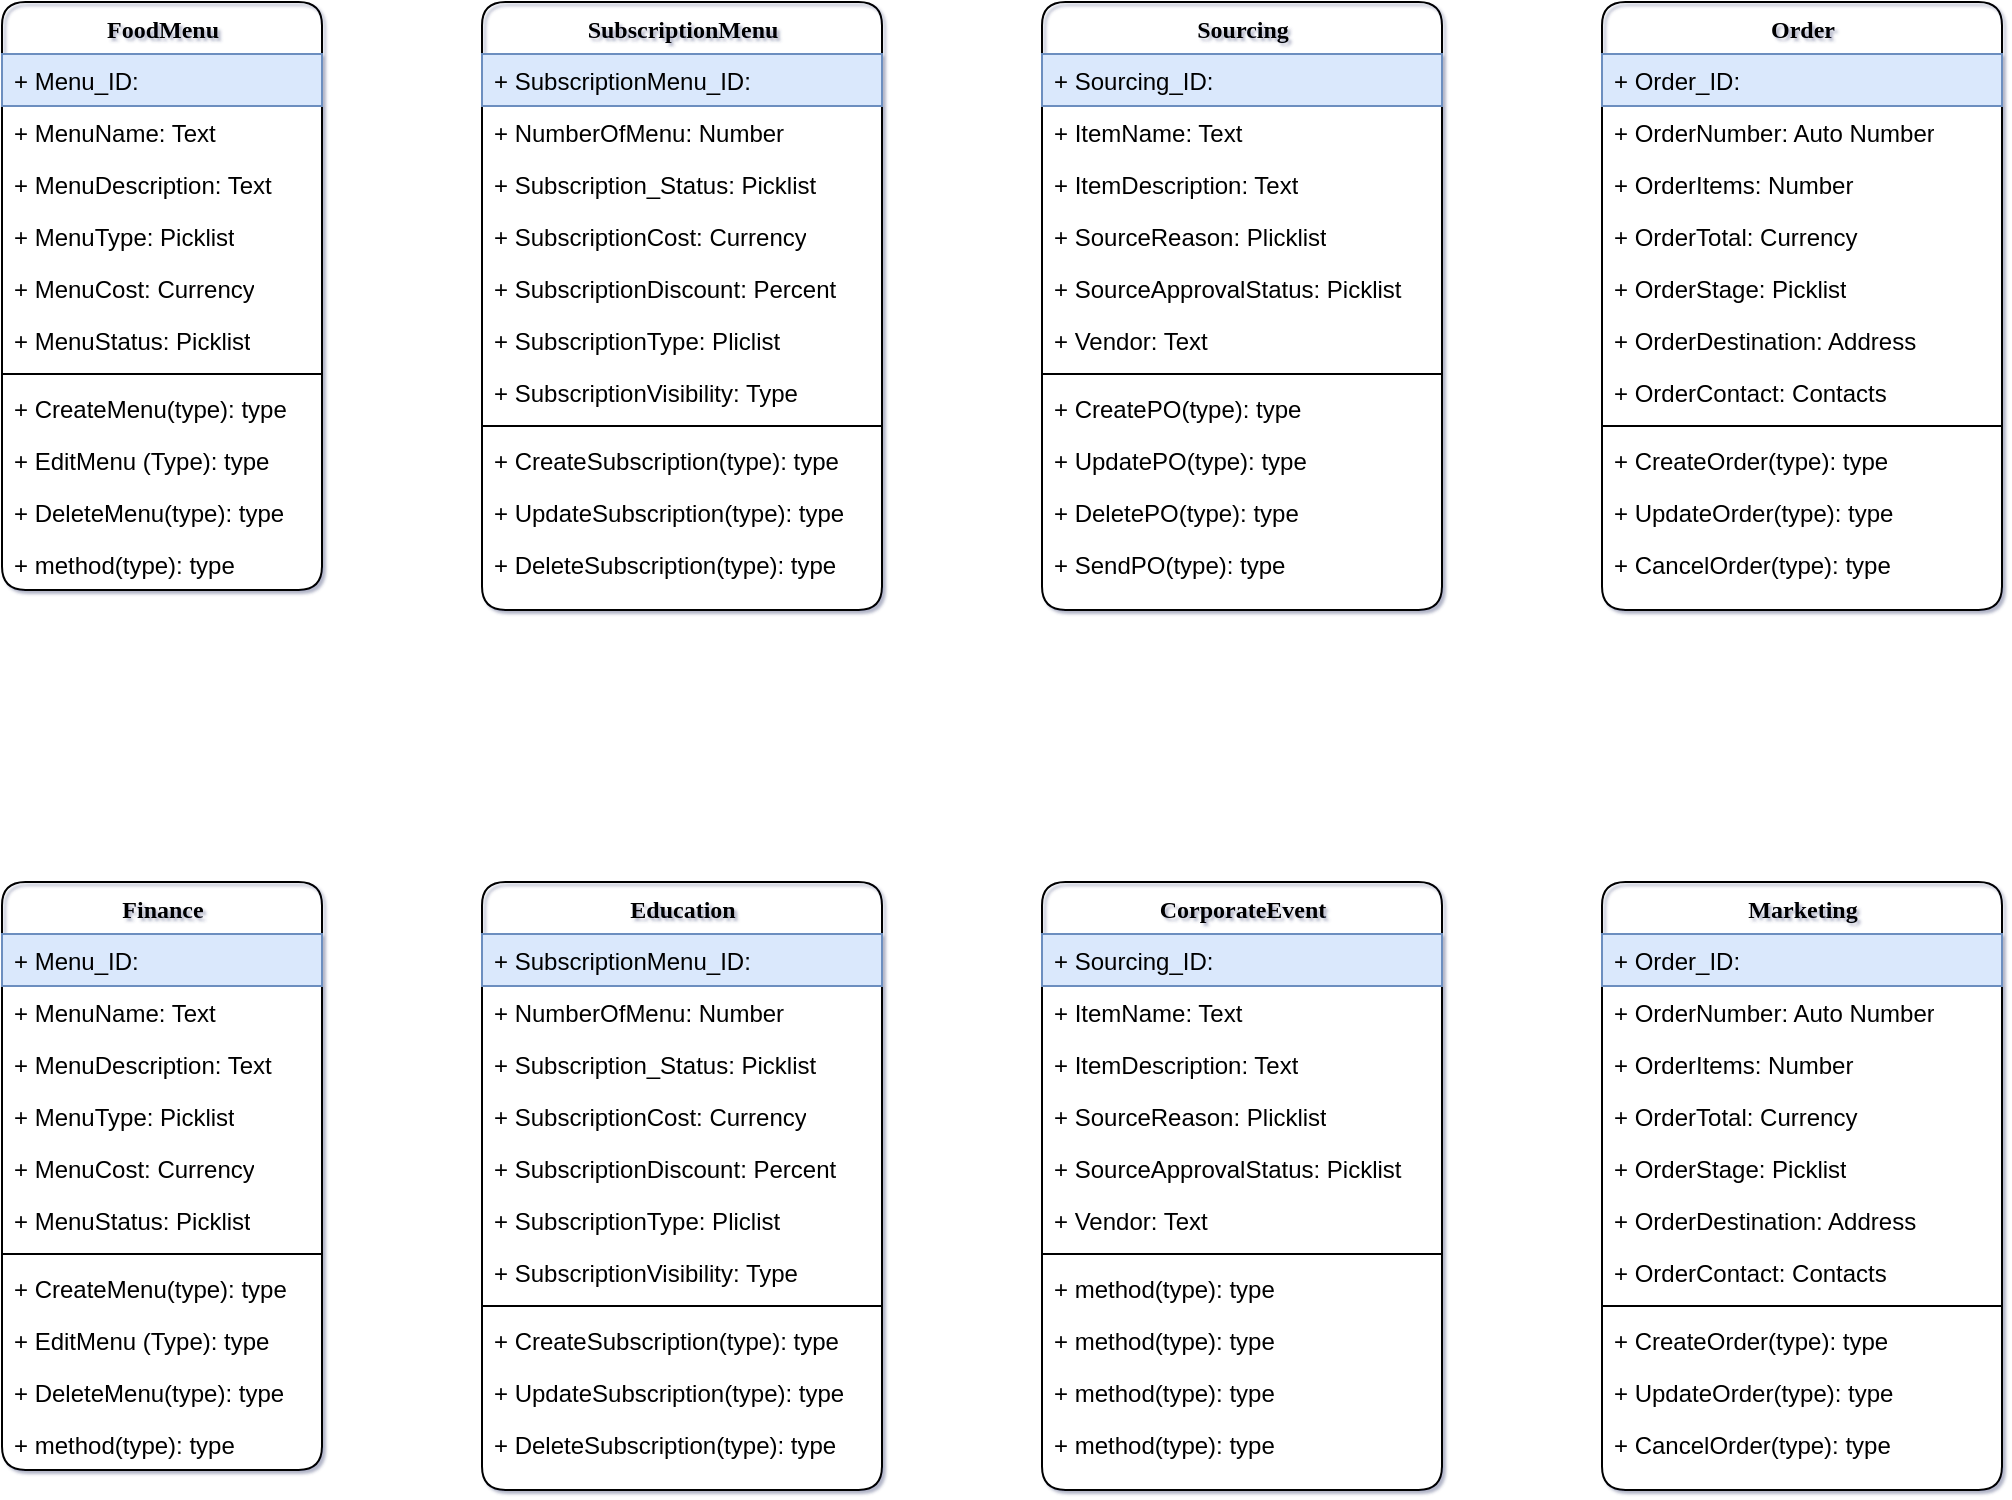 <mxfile version="20.3.0" type="device"><diagram name="Page-1" id="9f46799a-70d6-7492-0946-bef42562c5a5"><mxGraphModel dx="1280" dy="979" grid="1" gridSize="10" guides="1" tooltips="1" connect="1" arrows="1" fold="1" page="1" pageScale="1" pageWidth="1100" pageHeight="850" background="none" math="0" shadow="1"><root><mxCell id="0"/><mxCell id="1" parent="0"/><mxCell id="78961159f06e98e8-17" value="FoodMenu" style="swimlane;html=1;fontStyle=1;align=center;verticalAlign=top;childLayout=stackLayout;horizontal=1;startSize=26;horizontalStack=0;resizeParent=1;resizeLast=0;collapsible=1;marginBottom=0;swimlaneFillColor=#ffffff;rounded=1;shadow=0;comic=0;labelBackgroundColor=none;strokeWidth=1;fillColor=none;fontFamily=Verdana;fontSize=12" parent="1" vertex="1"><mxGeometry x="40" y="40" width="160" height="294" as="geometry"/></mxCell><mxCell id="78961159f06e98e8-21" value="+ Menu_ID:" style="text;html=1;strokeColor=#6c8ebf;fillColor=#dae8fc;align=left;verticalAlign=top;spacingLeft=4;spacingRight=4;whiteSpace=wrap;overflow=hidden;rotatable=0;points=[[0,0.5],[1,0.5]];portConstraint=eastwest;" parent="78961159f06e98e8-17" vertex="1"><mxGeometry y="26" width="160" height="26" as="geometry"/></mxCell><mxCell id="78961159f06e98e8-23" value="+ MenuName: Text" style="text;html=1;strokeColor=none;fillColor=none;align=left;verticalAlign=top;spacingLeft=4;spacingRight=4;whiteSpace=wrap;overflow=hidden;rotatable=0;points=[[0,0.5],[1,0.5]];portConstraint=eastwest;" parent="78961159f06e98e8-17" vertex="1"><mxGeometry y="52" width="160" height="26" as="geometry"/></mxCell><mxCell id="78961159f06e98e8-25" value="+ MenuDescription: Text" style="text;html=1;strokeColor=none;fillColor=none;align=left;verticalAlign=top;spacingLeft=4;spacingRight=4;whiteSpace=wrap;overflow=hidden;rotatable=0;points=[[0,0.5],[1,0.5]];portConstraint=eastwest;" parent="78961159f06e98e8-17" vertex="1"><mxGeometry y="78" width="160" height="26" as="geometry"/></mxCell><mxCell id="78961159f06e98e8-26" value="+ MenuType: Picklist&lt;br&gt;" style="text;html=1;strokeColor=none;fillColor=none;align=left;verticalAlign=top;spacingLeft=4;spacingRight=4;whiteSpace=wrap;overflow=hidden;rotatable=0;points=[[0,0.5],[1,0.5]];portConstraint=eastwest;" parent="78961159f06e98e8-17" vertex="1"><mxGeometry y="104" width="160" height="26" as="geometry"/></mxCell><mxCell id="78961159f06e98e8-24" value="+ MenuCost: Currency&lt;br&gt;" style="text;html=1;strokeColor=none;fillColor=none;align=left;verticalAlign=top;spacingLeft=4;spacingRight=4;whiteSpace=wrap;overflow=hidden;rotatable=0;points=[[0,0.5],[1,0.5]];portConstraint=eastwest;" parent="78961159f06e98e8-17" vertex="1"><mxGeometry y="130" width="160" height="26" as="geometry"/></mxCell><mxCell id="Xk_wFrRiOEdzkjCdeM1B-1" value="+ MenuStatus: Picklist&lt;br&gt;" style="text;html=1;strokeColor=none;fillColor=none;align=left;verticalAlign=top;spacingLeft=4;spacingRight=4;whiteSpace=wrap;overflow=hidden;rotatable=0;points=[[0,0.5],[1,0.5]];portConstraint=eastwest;" vertex="1" parent="78961159f06e98e8-17"><mxGeometry y="156" width="160" height="26" as="geometry"/></mxCell><mxCell id="78961159f06e98e8-19" value="" style="line;html=1;strokeWidth=1;fillColor=none;align=left;verticalAlign=middle;spacingTop=-1;spacingLeft=3;spacingRight=3;rotatable=0;labelPosition=right;points=[];portConstraint=eastwest;" parent="78961159f06e98e8-17" vertex="1"><mxGeometry y="182" width="160" height="8" as="geometry"/></mxCell><mxCell id="78961159f06e98e8-20" value="+ CreateMenu(type): type" style="text;html=1;strokeColor=none;fillColor=none;align=left;verticalAlign=top;spacingLeft=4;spacingRight=4;whiteSpace=wrap;overflow=hidden;rotatable=0;points=[[0,0.5],[1,0.5]];portConstraint=eastwest;" parent="78961159f06e98e8-17" vertex="1"><mxGeometry y="190" width="160" height="26" as="geometry"/></mxCell><mxCell id="78961159f06e98e8-27" value="+ EditMenu (Type): type" style="text;html=1;strokeColor=none;fillColor=none;align=left;verticalAlign=top;spacingLeft=4;spacingRight=4;whiteSpace=wrap;overflow=hidden;rotatable=0;points=[[0,0.5],[1,0.5]];portConstraint=eastwest;" parent="78961159f06e98e8-17" vertex="1"><mxGeometry y="216" width="160" height="26" as="geometry"/></mxCell><mxCell id="Xk_wFrRiOEdzkjCdeM1B-14" value="+ DeleteMenu(type): type" style="text;html=1;strokeColor=none;fillColor=none;align=left;verticalAlign=top;spacingLeft=4;spacingRight=4;whiteSpace=wrap;overflow=hidden;rotatable=0;points=[[0,0.5],[1,0.5]];portConstraint=eastwest;" vertex="1" parent="78961159f06e98e8-17"><mxGeometry y="242" width="160" height="26" as="geometry"/></mxCell><mxCell id="Xk_wFrRiOEdzkjCdeM1B-15" value="+ method(type): type" style="text;html=1;strokeColor=none;fillColor=none;align=left;verticalAlign=top;spacingLeft=4;spacingRight=4;whiteSpace=wrap;overflow=hidden;rotatable=0;points=[[0,0.5],[1,0.5]];portConstraint=eastwest;" vertex="1" parent="78961159f06e98e8-17"><mxGeometry y="268" width="160" height="26" as="geometry"/></mxCell><mxCell id="78961159f06e98e8-69" value="SubscriptionMenu" style="swimlane;html=1;fontStyle=1;align=center;verticalAlign=top;childLayout=stackLayout;horizontal=1;startSize=26;horizontalStack=0;resizeParent=1;resizeLast=0;collapsible=1;marginBottom=0;swimlaneFillColor=#ffffff;rounded=1;shadow=0;comic=0;labelBackgroundColor=none;strokeWidth=1;fillColor=none;fontFamily=Verdana;fontSize=12" parent="1" vertex="1"><mxGeometry x="280" y="40" width="200" height="304" as="geometry"/></mxCell><mxCell id="78961159f06e98e8-70" value="+ SubscriptionMenu_ID:" style="text;html=1;strokeColor=#6c8ebf;fillColor=#dae8fc;align=left;verticalAlign=top;spacingLeft=4;spacingRight=4;whiteSpace=wrap;overflow=hidden;rotatable=0;points=[[0,0.5],[1,0.5]];portConstraint=eastwest;" parent="78961159f06e98e8-69" vertex="1"><mxGeometry y="26" width="200" height="26" as="geometry"/></mxCell><mxCell id="78961159f06e98e8-71" value="+ NumberOfMenu: Number" style="text;html=1;strokeColor=none;fillColor=none;align=left;verticalAlign=top;spacingLeft=4;spacingRight=4;whiteSpace=wrap;overflow=hidden;rotatable=0;points=[[0,0.5],[1,0.5]];portConstraint=eastwest;" parent="78961159f06e98e8-69" vertex="1"><mxGeometry y="52" width="200" height="26" as="geometry"/></mxCell><mxCell id="78961159f06e98e8-72" value="+ Subscription_Status: Picklist" style="text;html=1;strokeColor=none;fillColor=none;align=left;verticalAlign=top;spacingLeft=4;spacingRight=4;whiteSpace=wrap;overflow=hidden;rotatable=0;points=[[0,0.5],[1,0.5]];portConstraint=eastwest;" parent="78961159f06e98e8-69" vertex="1"><mxGeometry y="78" width="200" height="26" as="geometry"/></mxCell><mxCell id="78961159f06e98e8-74" value="+ SubscriptionCost: Currency&lt;br&gt;" style="text;html=1;strokeColor=none;fillColor=none;align=left;verticalAlign=top;spacingLeft=4;spacingRight=4;whiteSpace=wrap;overflow=hidden;rotatable=0;points=[[0,0.5],[1,0.5]];portConstraint=eastwest;" parent="78961159f06e98e8-69" vertex="1"><mxGeometry y="104" width="200" height="26" as="geometry"/></mxCell><mxCell id="78961159f06e98e8-75" value="+ SubscriptionDiscount: Percent&lt;br&gt;" style="text;html=1;strokeColor=none;fillColor=none;align=left;verticalAlign=top;spacingLeft=4;spacingRight=4;whiteSpace=wrap;overflow=hidden;rotatable=0;points=[[0,0.5],[1,0.5]];portConstraint=eastwest;" parent="78961159f06e98e8-69" vertex="1"><mxGeometry y="130" width="200" height="26" as="geometry"/></mxCell><mxCell id="78961159f06e98e8-76" value="+ SubscriptionType: Pliclist" style="text;html=1;strokeColor=none;fillColor=none;align=left;verticalAlign=top;spacingLeft=4;spacingRight=4;whiteSpace=wrap;overflow=hidden;rotatable=0;points=[[0,0.5],[1,0.5]];portConstraint=eastwest;" parent="78961159f06e98e8-69" vertex="1"><mxGeometry y="156" width="200" height="26" as="geometry"/></mxCell><mxCell id="78961159f06e98e8-81" value="+ SubscriptionVisibility: Type" style="text;html=1;strokeColor=none;fillColor=none;align=left;verticalAlign=top;spacingLeft=4;spacingRight=4;whiteSpace=wrap;overflow=hidden;rotatable=0;points=[[0,0.5],[1,0.5]];portConstraint=eastwest;" parent="78961159f06e98e8-69" vertex="1"><mxGeometry y="182" width="200" height="26" as="geometry"/></mxCell><mxCell id="78961159f06e98e8-77" value="" style="line;html=1;strokeWidth=1;fillColor=none;align=left;verticalAlign=middle;spacingTop=-1;spacingLeft=3;spacingRight=3;rotatable=0;labelPosition=right;points=[];portConstraint=eastwest;" parent="78961159f06e98e8-69" vertex="1"><mxGeometry y="208" width="200" height="8" as="geometry"/></mxCell><mxCell id="78961159f06e98e8-78" value="+ CreateSubscription(type): type" style="text;html=1;strokeColor=none;fillColor=none;align=left;verticalAlign=top;spacingLeft=4;spacingRight=4;whiteSpace=wrap;overflow=hidden;rotatable=0;points=[[0,0.5],[1,0.5]];portConstraint=eastwest;" parent="78961159f06e98e8-69" vertex="1"><mxGeometry y="216" width="200" height="26" as="geometry"/></mxCell><mxCell id="78961159f06e98e8-79" value="+ UpdateSubscription(type): type" style="text;html=1;strokeColor=none;fillColor=none;align=left;verticalAlign=top;spacingLeft=4;spacingRight=4;whiteSpace=wrap;overflow=hidden;rotatable=0;points=[[0,0.5],[1,0.5]];portConstraint=eastwest;" parent="78961159f06e98e8-69" vertex="1"><mxGeometry y="242" width="200" height="26" as="geometry"/></mxCell><mxCell id="78961159f06e98e8-80" value="+ DeleteSubscription(type): type" style="text;html=1;strokeColor=none;fillColor=none;align=left;verticalAlign=top;spacingLeft=4;spacingRight=4;whiteSpace=wrap;overflow=hidden;rotatable=0;points=[[0,0.5],[1,0.5]];portConstraint=eastwest;" parent="78961159f06e98e8-69" vertex="1"><mxGeometry y="268" width="200" height="28" as="geometry"/></mxCell><mxCell id="Xk_wFrRiOEdzkjCdeM1B-2" value="Sourcing&lt;br&gt;" style="swimlane;html=1;fontStyle=1;align=center;verticalAlign=top;childLayout=stackLayout;horizontal=1;startSize=26;horizontalStack=0;resizeParent=1;resizeLast=0;collapsible=1;marginBottom=0;swimlaneFillColor=#ffffff;rounded=1;shadow=0;comic=0;labelBackgroundColor=none;strokeWidth=1;fillColor=none;fontFamily=Verdana;fontSize=12" vertex="1" parent="1"><mxGeometry x="560" y="40" width="200" height="304" as="geometry"/></mxCell><mxCell id="Xk_wFrRiOEdzkjCdeM1B-3" value="+ Sourcing_ID:" style="text;html=1;strokeColor=#6c8ebf;fillColor=#dae8fc;align=left;verticalAlign=top;spacingLeft=4;spacingRight=4;whiteSpace=wrap;overflow=hidden;rotatable=0;points=[[0,0.5],[1,0.5]];portConstraint=eastwest;" vertex="1" parent="Xk_wFrRiOEdzkjCdeM1B-2"><mxGeometry y="26" width="200" height="26" as="geometry"/></mxCell><mxCell id="Xk_wFrRiOEdzkjCdeM1B-4" value="+ ItemName: Text&amp;nbsp;" style="text;html=1;strokeColor=none;fillColor=none;align=left;verticalAlign=top;spacingLeft=4;spacingRight=4;whiteSpace=wrap;overflow=hidden;rotatable=0;points=[[0,0.5],[1,0.5]];portConstraint=eastwest;" vertex="1" parent="Xk_wFrRiOEdzkjCdeM1B-2"><mxGeometry y="52" width="200" height="26" as="geometry"/></mxCell><mxCell id="Xk_wFrRiOEdzkjCdeM1B-5" value="+ ItemDescription: Text" style="text;html=1;strokeColor=none;fillColor=none;align=left;verticalAlign=top;spacingLeft=4;spacingRight=4;whiteSpace=wrap;overflow=hidden;rotatable=0;points=[[0,0.5],[1,0.5]];portConstraint=eastwest;" vertex="1" parent="Xk_wFrRiOEdzkjCdeM1B-2"><mxGeometry y="78" width="200" height="26" as="geometry"/></mxCell><mxCell id="Xk_wFrRiOEdzkjCdeM1B-6" value="+ SourceReason: Plicklist" style="text;html=1;strokeColor=none;fillColor=none;align=left;verticalAlign=top;spacingLeft=4;spacingRight=4;whiteSpace=wrap;overflow=hidden;rotatable=0;points=[[0,0.5],[1,0.5]];portConstraint=eastwest;" vertex="1" parent="Xk_wFrRiOEdzkjCdeM1B-2"><mxGeometry y="104" width="200" height="26" as="geometry"/></mxCell><mxCell id="Xk_wFrRiOEdzkjCdeM1B-7" value="+ SourceApprovalStatus: Picklist" style="text;html=1;strokeColor=none;fillColor=none;align=left;verticalAlign=top;spacingLeft=4;spacingRight=4;whiteSpace=wrap;overflow=hidden;rotatable=0;points=[[0,0.5],[1,0.5]];portConstraint=eastwest;" vertex="1" parent="Xk_wFrRiOEdzkjCdeM1B-2"><mxGeometry y="130" width="200" height="26" as="geometry"/></mxCell><mxCell id="Xk_wFrRiOEdzkjCdeM1B-8" value="+ Vendor: Text&lt;br&gt;" style="text;html=1;strokeColor=none;fillColor=none;align=left;verticalAlign=top;spacingLeft=4;spacingRight=4;whiteSpace=wrap;overflow=hidden;rotatable=0;points=[[0,0.5],[1,0.5]];portConstraint=eastwest;" vertex="1" parent="Xk_wFrRiOEdzkjCdeM1B-2"><mxGeometry y="156" width="200" height="26" as="geometry"/></mxCell><mxCell id="Xk_wFrRiOEdzkjCdeM1B-9" value="" style="line;html=1;strokeWidth=1;fillColor=none;align=left;verticalAlign=middle;spacingTop=-1;spacingLeft=3;spacingRight=3;rotatable=0;labelPosition=right;points=[];portConstraint=eastwest;" vertex="1" parent="Xk_wFrRiOEdzkjCdeM1B-2"><mxGeometry y="182" width="200" height="8" as="geometry"/></mxCell><mxCell id="Xk_wFrRiOEdzkjCdeM1B-10" value="+ CreatePO(type): type" style="text;html=1;strokeColor=none;fillColor=none;align=left;verticalAlign=top;spacingLeft=4;spacingRight=4;whiteSpace=wrap;overflow=hidden;rotatable=0;points=[[0,0.5],[1,0.5]];portConstraint=eastwest;" vertex="1" parent="Xk_wFrRiOEdzkjCdeM1B-2"><mxGeometry y="190" width="200" height="26" as="geometry"/></mxCell><mxCell id="Xk_wFrRiOEdzkjCdeM1B-11" value="+ UpdatePO(type): type" style="text;html=1;strokeColor=none;fillColor=none;align=left;verticalAlign=top;spacingLeft=4;spacingRight=4;whiteSpace=wrap;overflow=hidden;rotatable=0;points=[[0,0.5],[1,0.5]];portConstraint=eastwest;" vertex="1" parent="Xk_wFrRiOEdzkjCdeM1B-2"><mxGeometry y="216" width="200" height="26" as="geometry"/></mxCell><mxCell id="Xk_wFrRiOEdzkjCdeM1B-12" value="+ DeletePO(type): type" style="text;html=1;strokeColor=none;fillColor=none;align=left;verticalAlign=top;spacingLeft=4;spacingRight=4;whiteSpace=wrap;overflow=hidden;rotatable=0;points=[[0,0.5],[1,0.5]];portConstraint=eastwest;" vertex="1" parent="Xk_wFrRiOEdzkjCdeM1B-2"><mxGeometry y="242" width="200" height="26" as="geometry"/></mxCell><mxCell id="Xk_wFrRiOEdzkjCdeM1B-13" value="+ SendPO(type): type" style="text;html=1;strokeColor=none;fillColor=none;align=left;verticalAlign=top;spacingLeft=4;spacingRight=4;whiteSpace=wrap;overflow=hidden;rotatable=0;points=[[0,0.5],[1,0.5]];portConstraint=eastwest;" vertex="1" parent="Xk_wFrRiOEdzkjCdeM1B-2"><mxGeometry y="268" width="200" height="26" as="geometry"/></mxCell><mxCell id="Xk_wFrRiOEdzkjCdeM1B-16" value="Order&lt;br&gt;" style="swimlane;html=1;fontStyle=1;align=center;verticalAlign=top;childLayout=stackLayout;horizontal=1;startSize=26;horizontalStack=0;resizeParent=1;resizeLast=0;collapsible=1;marginBottom=0;swimlaneFillColor=#ffffff;rounded=1;shadow=0;comic=0;labelBackgroundColor=none;strokeWidth=1;fillColor=none;fontFamily=Verdana;fontSize=12" vertex="1" parent="1"><mxGeometry x="840" y="40" width="200" height="304" as="geometry"/></mxCell><mxCell id="Xk_wFrRiOEdzkjCdeM1B-17" value="+ Order_ID:" style="text;html=1;strokeColor=#6c8ebf;fillColor=#dae8fc;align=left;verticalAlign=top;spacingLeft=4;spacingRight=4;whiteSpace=wrap;overflow=hidden;rotatable=0;points=[[0,0.5],[1,0.5]];portConstraint=eastwest;" vertex="1" parent="Xk_wFrRiOEdzkjCdeM1B-16"><mxGeometry y="26" width="200" height="26" as="geometry"/></mxCell><mxCell id="Xk_wFrRiOEdzkjCdeM1B-18" value="+ OrderNumber: Auto Number" style="text;html=1;strokeColor=none;fillColor=none;align=left;verticalAlign=top;spacingLeft=4;spacingRight=4;whiteSpace=wrap;overflow=hidden;rotatable=0;points=[[0,0.5],[1,0.5]];portConstraint=eastwest;" vertex="1" parent="Xk_wFrRiOEdzkjCdeM1B-16"><mxGeometry y="52" width="200" height="26" as="geometry"/></mxCell><mxCell id="Xk_wFrRiOEdzkjCdeM1B-19" value="+ OrderItems: Number" style="text;html=1;strokeColor=none;fillColor=none;align=left;verticalAlign=top;spacingLeft=4;spacingRight=4;whiteSpace=wrap;overflow=hidden;rotatable=0;points=[[0,0.5],[1,0.5]];portConstraint=eastwest;" vertex="1" parent="Xk_wFrRiOEdzkjCdeM1B-16"><mxGeometry y="78" width="200" height="26" as="geometry"/></mxCell><mxCell id="Xk_wFrRiOEdzkjCdeM1B-20" value="+ OrderTotal: Currency&lt;br&gt;" style="text;html=1;strokeColor=none;fillColor=none;align=left;verticalAlign=top;spacingLeft=4;spacingRight=4;whiteSpace=wrap;overflow=hidden;rotatable=0;points=[[0,0.5],[1,0.5]];portConstraint=eastwest;" vertex="1" parent="Xk_wFrRiOEdzkjCdeM1B-16"><mxGeometry y="104" width="200" height="26" as="geometry"/></mxCell><mxCell id="Xk_wFrRiOEdzkjCdeM1B-21" value="+ OrderStage: Picklist" style="text;html=1;strokeColor=none;fillColor=none;align=left;verticalAlign=top;spacingLeft=4;spacingRight=4;whiteSpace=wrap;overflow=hidden;rotatable=0;points=[[0,0.5],[1,0.5]];portConstraint=eastwest;" vertex="1" parent="Xk_wFrRiOEdzkjCdeM1B-16"><mxGeometry y="130" width="200" height="26" as="geometry"/></mxCell><mxCell id="Xk_wFrRiOEdzkjCdeM1B-22" value="+ OrderDestination: Address" style="text;html=1;strokeColor=none;fillColor=none;align=left;verticalAlign=top;spacingLeft=4;spacingRight=4;whiteSpace=wrap;overflow=hidden;rotatable=0;points=[[0,0.5],[1,0.5]];portConstraint=eastwest;" vertex="1" parent="Xk_wFrRiOEdzkjCdeM1B-16"><mxGeometry y="156" width="200" height="26" as="geometry"/></mxCell><mxCell id="Xk_wFrRiOEdzkjCdeM1B-23" value="+ OrderContact: Contacts" style="text;html=1;strokeColor=none;fillColor=none;align=left;verticalAlign=top;spacingLeft=4;spacingRight=4;whiteSpace=wrap;overflow=hidden;rotatable=0;points=[[0,0.5],[1,0.5]];portConstraint=eastwest;" vertex="1" parent="Xk_wFrRiOEdzkjCdeM1B-16"><mxGeometry y="182" width="200" height="26" as="geometry"/></mxCell><mxCell id="Xk_wFrRiOEdzkjCdeM1B-24" value="" style="line;html=1;strokeWidth=1;fillColor=none;align=left;verticalAlign=middle;spacingTop=-1;spacingLeft=3;spacingRight=3;rotatable=0;labelPosition=right;points=[];portConstraint=eastwest;" vertex="1" parent="Xk_wFrRiOEdzkjCdeM1B-16"><mxGeometry y="208" width="200" height="8" as="geometry"/></mxCell><mxCell id="Xk_wFrRiOEdzkjCdeM1B-25" value="+ CreateOrder(type): type" style="text;html=1;strokeColor=none;fillColor=none;align=left;verticalAlign=top;spacingLeft=4;spacingRight=4;whiteSpace=wrap;overflow=hidden;rotatable=0;points=[[0,0.5],[1,0.5]];portConstraint=eastwest;" vertex="1" parent="Xk_wFrRiOEdzkjCdeM1B-16"><mxGeometry y="216" width="200" height="26" as="geometry"/></mxCell><mxCell id="Xk_wFrRiOEdzkjCdeM1B-26" value="+ UpdateOrder(type): type" style="text;html=1;strokeColor=none;fillColor=none;align=left;verticalAlign=top;spacingLeft=4;spacingRight=4;whiteSpace=wrap;overflow=hidden;rotatable=0;points=[[0,0.5],[1,0.5]];portConstraint=eastwest;" vertex="1" parent="Xk_wFrRiOEdzkjCdeM1B-16"><mxGeometry y="242" width="200" height="26" as="geometry"/></mxCell><mxCell id="Xk_wFrRiOEdzkjCdeM1B-27" value="+ CancelOrder(type): type" style="text;html=1;strokeColor=none;fillColor=none;align=left;verticalAlign=top;spacingLeft=4;spacingRight=4;whiteSpace=wrap;overflow=hidden;rotatable=0;points=[[0,0.5],[1,0.5]];portConstraint=eastwest;" vertex="1" parent="Xk_wFrRiOEdzkjCdeM1B-16"><mxGeometry y="268" width="200" height="28" as="geometry"/></mxCell><mxCell id="Xk_wFrRiOEdzkjCdeM1B-28" value="Finance" style="swimlane;html=1;fontStyle=1;align=center;verticalAlign=top;childLayout=stackLayout;horizontal=1;startSize=26;horizontalStack=0;resizeParent=1;resizeLast=0;collapsible=1;marginBottom=0;swimlaneFillColor=#ffffff;rounded=1;shadow=0;comic=0;labelBackgroundColor=none;strokeWidth=1;fillColor=none;fontFamily=Verdana;fontSize=12" vertex="1" parent="1"><mxGeometry x="40" y="480" width="160" height="294" as="geometry"/></mxCell><mxCell id="Xk_wFrRiOEdzkjCdeM1B-29" value="+ Menu_ID:" style="text;html=1;strokeColor=#6c8ebf;fillColor=#dae8fc;align=left;verticalAlign=top;spacingLeft=4;spacingRight=4;whiteSpace=wrap;overflow=hidden;rotatable=0;points=[[0,0.5],[1,0.5]];portConstraint=eastwest;" vertex="1" parent="Xk_wFrRiOEdzkjCdeM1B-28"><mxGeometry y="26" width="160" height="26" as="geometry"/></mxCell><mxCell id="Xk_wFrRiOEdzkjCdeM1B-30" value="+ MenuName: Text" style="text;html=1;strokeColor=none;fillColor=none;align=left;verticalAlign=top;spacingLeft=4;spacingRight=4;whiteSpace=wrap;overflow=hidden;rotatable=0;points=[[0,0.5],[1,0.5]];portConstraint=eastwest;" vertex="1" parent="Xk_wFrRiOEdzkjCdeM1B-28"><mxGeometry y="52" width="160" height="26" as="geometry"/></mxCell><mxCell id="Xk_wFrRiOEdzkjCdeM1B-31" value="+ MenuDescription: Text" style="text;html=1;strokeColor=none;fillColor=none;align=left;verticalAlign=top;spacingLeft=4;spacingRight=4;whiteSpace=wrap;overflow=hidden;rotatable=0;points=[[0,0.5],[1,0.5]];portConstraint=eastwest;" vertex="1" parent="Xk_wFrRiOEdzkjCdeM1B-28"><mxGeometry y="78" width="160" height="26" as="geometry"/></mxCell><mxCell id="Xk_wFrRiOEdzkjCdeM1B-32" value="+ MenuType: Picklist&lt;br&gt;" style="text;html=1;strokeColor=none;fillColor=none;align=left;verticalAlign=top;spacingLeft=4;spacingRight=4;whiteSpace=wrap;overflow=hidden;rotatable=0;points=[[0,0.5],[1,0.5]];portConstraint=eastwest;" vertex="1" parent="Xk_wFrRiOEdzkjCdeM1B-28"><mxGeometry y="104" width="160" height="26" as="geometry"/></mxCell><mxCell id="Xk_wFrRiOEdzkjCdeM1B-33" value="+ MenuCost: Currency&lt;br&gt;" style="text;html=1;strokeColor=none;fillColor=none;align=left;verticalAlign=top;spacingLeft=4;spacingRight=4;whiteSpace=wrap;overflow=hidden;rotatable=0;points=[[0,0.5],[1,0.5]];portConstraint=eastwest;" vertex="1" parent="Xk_wFrRiOEdzkjCdeM1B-28"><mxGeometry y="130" width="160" height="26" as="geometry"/></mxCell><mxCell id="Xk_wFrRiOEdzkjCdeM1B-34" value="+ MenuStatus: Picklist&lt;br&gt;" style="text;html=1;strokeColor=none;fillColor=none;align=left;verticalAlign=top;spacingLeft=4;spacingRight=4;whiteSpace=wrap;overflow=hidden;rotatable=0;points=[[0,0.5],[1,0.5]];portConstraint=eastwest;" vertex="1" parent="Xk_wFrRiOEdzkjCdeM1B-28"><mxGeometry y="156" width="160" height="26" as="geometry"/></mxCell><mxCell id="Xk_wFrRiOEdzkjCdeM1B-35" value="" style="line;html=1;strokeWidth=1;fillColor=none;align=left;verticalAlign=middle;spacingTop=-1;spacingLeft=3;spacingRight=3;rotatable=0;labelPosition=right;points=[];portConstraint=eastwest;" vertex="1" parent="Xk_wFrRiOEdzkjCdeM1B-28"><mxGeometry y="182" width="160" height="8" as="geometry"/></mxCell><mxCell id="Xk_wFrRiOEdzkjCdeM1B-36" value="+ CreateMenu(type): type" style="text;html=1;strokeColor=none;fillColor=none;align=left;verticalAlign=top;spacingLeft=4;spacingRight=4;whiteSpace=wrap;overflow=hidden;rotatable=0;points=[[0,0.5],[1,0.5]];portConstraint=eastwest;" vertex="1" parent="Xk_wFrRiOEdzkjCdeM1B-28"><mxGeometry y="190" width="160" height="26" as="geometry"/></mxCell><mxCell id="Xk_wFrRiOEdzkjCdeM1B-37" value="+ EditMenu (Type): type" style="text;html=1;strokeColor=none;fillColor=none;align=left;verticalAlign=top;spacingLeft=4;spacingRight=4;whiteSpace=wrap;overflow=hidden;rotatable=0;points=[[0,0.5],[1,0.5]];portConstraint=eastwest;" vertex="1" parent="Xk_wFrRiOEdzkjCdeM1B-28"><mxGeometry y="216" width="160" height="26" as="geometry"/></mxCell><mxCell id="Xk_wFrRiOEdzkjCdeM1B-38" value="+ DeleteMenu(type): type" style="text;html=1;strokeColor=none;fillColor=none;align=left;verticalAlign=top;spacingLeft=4;spacingRight=4;whiteSpace=wrap;overflow=hidden;rotatable=0;points=[[0,0.5],[1,0.5]];portConstraint=eastwest;" vertex="1" parent="Xk_wFrRiOEdzkjCdeM1B-28"><mxGeometry y="242" width="160" height="26" as="geometry"/></mxCell><mxCell id="Xk_wFrRiOEdzkjCdeM1B-39" value="+ method(type): type" style="text;html=1;strokeColor=none;fillColor=none;align=left;verticalAlign=top;spacingLeft=4;spacingRight=4;whiteSpace=wrap;overflow=hidden;rotatable=0;points=[[0,0.5],[1,0.5]];portConstraint=eastwest;" vertex="1" parent="Xk_wFrRiOEdzkjCdeM1B-28"><mxGeometry y="268" width="160" height="26" as="geometry"/></mxCell><mxCell id="Xk_wFrRiOEdzkjCdeM1B-40" value="Education" style="swimlane;html=1;fontStyle=1;align=center;verticalAlign=top;childLayout=stackLayout;horizontal=1;startSize=26;horizontalStack=0;resizeParent=1;resizeLast=0;collapsible=1;marginBottom=0;swimlaneFillColor=#ffffff;rounded=1;shadow=0;comic=0;labelBackgroundColor=none;strokeWidth=1;fillColor=none;fontFamily=Verdana;fontSize=12" vertex="1" parent="1"><mxGeometry x="280" y="480" width="200" height="304" as="geometry"/></mxCell><mxCell id="Xk_wFrRiOEdzkjCdeM1B-41" value="+ SubscriptionMenu_ID:" style="text;html=1;strokeColor=#6c8ebf;fillColor=#dae8fc;align=left;verticalAlign=top;spacingLeft=4;spacingRight=4;whiteSpace=wrap;overflow=hidden;rotatable=0;points=[[0,0.5],[1,0.5]];portConstraint=eastwest;" vertex="1" parent="Xk_wFrRiOEdzkjCdeM1B-40"><mxGeometry y="26" width="200" height="26" as="geometry"/></mxCell><mxCell id="Xk_wFrRiOEdzkjCdeM1B-42" value="+ NumberOfMenu: Number" style="text;html=1;strokeColor=none;fillColor=none;align=left;verticalAlign=top;spacingLeft=4;spacingRight=4;whiteSpace=wrap;overflow=hidden;rotatable=0;points=[[0,0.5],[1,0.5]];portConstraint=eastwest;" vertex="1" parent="Xk_wFrRiOEdzkjCdeM1B-40"><mxGeometry y="52" width="200" height="26" as="geometry"/></mxCell><mxCell id="Xk_wFrRiOEdzkjCdeM1B-43" value="+ Subscription_Status: Picklist" style="text;html=1;strokeColor=none;fillColor=none;align=left;verticalAlign=top;spacingLeft=4;spacingRight=4;whiteSpace=wrap;overflow=hidden;rotatable=0;points=[[0,0.5],[1,0.5]];portConstraint=eastwest;" vertex="1" parent="Xk_wFrRiOEdzkjCdeM1B-40"><mxGeometry y="78" width="200" height="26" as="geometry"/></mxCell><mxCell id="Xk_wFrRiOEdzkjCdeM1B-44" value="+ SubscriptionCost: Currency&lt;br&gt;" style="text;html=1;strokeColor=none;fillColor=none;align=left;verticalAlign=top;spacingLeft=4;spacingRight=4;whiteSpace=wrap;overflow=hidden;rotatable=0;points=[[0,0.5],[1,0.5]];portConstraint=eastwest;" vertex="1" parent="Xk_wFrRiOEdzkjCdeM1B-40"><mxGeometry y="104" width="200" height="26" as="geometry"/></mxCell><mxCell id="Xk_wFrRiOEdzkjCdeM1B-45" value="+ SubscriptionDiscount: Percent&lt;br&gt;" style="text;html=1;strokeColor=none;fillColor=none;align=left;verticalAlign=top;spacingLeft=4;spacingRight=4;whiteSpace=wrap;overflow=hidden;rotatable=0;points=[[0,0.5],[1,0.5]];portConstraint=eastwest;" vertex="1" parent="Xk_wFrRiOEdzkjCdeM1B-40"><mxGeometry y="130" width="200" height="26" as="geometry"/></mxCell><mxCell id="Xk_wFrRiOEdzkjCdeM1B-46" value="+ SubscriptionType: Pliclist" style="text;html=1;strokeColor=none;fillColor=none;align=left;verticalAlign=top;spacingLeft=4;spacingRight=4;whiteSpace=wrap;overflow=hidden;rotatable=0;points=[[0,0.5],[1,0.5]];portConstraint=eastwest;" vertex="1" parent="Xk_wFrRiOEdzkjCdeM1B-40"><mxGeometry y="156" width="200" height="26" as="geometry"/></mxCell><mxCell id="Xk_wFrRiOEdzkjCdeM1B-47" value="+ SubscriptionVisibility: Type" style="text;html=1;strokeColor=none;fillColor=none;align=left;verticalAlign=top;spacingLeft=4;spacingRight=4;whiteSpace=wrap;overflow=hidden;rotatable=0;points=[[0,0.5],[1,0.5]];portConstraint=eastwest;" vertex="1" parent="Xk_wFrRiOEdzkjCdeM1B-40"><mxGeometry y="182" width="200" height="26" as="geometry"/></mxCell><mxCell id="Xk_wFrRiOEdzkjCdeM1B-48" value="" style="line;html=1;strokeWidth=1;fillColor=none;align=left;verticalAlign=middle;spacingTop=-1;spacingLeft=3;spacingRight=3;rotatable=0;labelPosition=right;points=[];portConstraint=eastwest;" vertex="1" parent="Xk_wFrRiOEdzkjCdeM1B-40"><mxGeometry y="208" width="200" height="8" as="geometry"/></mxCell><mxCell id="Xk_wFrRiOEdzkjCdeM1B-49" value="+ CreateSubscription(type): type" style="text;html=1;strokeColor=none;fillColor=none;align=left;verticalAlign=top;spacingLeft=4;spacingRight=4;whiteSpace=wrap;overflow=hidden;rotatable=0;points=[[0,0.5],[1,0.5]];portConstraint=eastwest;" vertex="1" parent="Xk_wFrRiOEdzkjCdeM1B-40"><mxGeometry y="216" width="200" height="26" as="geometry"/></mxCell><mxCell id="Xk_wFrRiOEdzkjCdeM1B-50" value="+ UpdateSubscription(type): type" style="text;html=1;strokeColor=none;fillColor=none;align=left;verticalAlign=top;spacingLeft=4;spacingRight=4;whiteSpace=wrap;overflow=hidden;rotatable=0;points=[[0,0.5],[1,0.5]];portConstraint=eastwest;" vertex="1" parent="Xk_wFrRiOEdzkjCdeM1B-40"><mxGeometry y="242" width="200" height="26" as="geometry"/></mxCell><mxCell id="Xk_wFrRiOEdzkjCdeM1B-51" value="+ DeleteSubscription(type): type" style="text;html=1;strokeColor=none;fillColor=none;align=left;verticalAlign=top;spacingLeft=4;spacingRight=4;whiteSpace=wrap;overflow=hidden;rotatable=0;points=[[0,0.5],[1,0.5]];portConstraint=eastwest;" vertex="1" parent="Xk_wFrRiOEdzkjCdeM1B-40"><mxGeometry y="268" width="200" height="28" as="geometry"/></mxCell><mxCell id="Xk_wFrRiOEdzkjCdeM1B-52" value="CorporateEvent" style="swimlane;html=1;fontStyle=1;align=center;verticalAlign=top;childLayout=stackLayout;horizontal=1;startSize=26;horizontalStack=0;resizeParent=1;resizeLast=0;collapsible=1;marginBottom=0;swimlaneFillColor=#ffffff;rounded=1;shadow=0;comic=0;labelBackgroundColor=none;strokeWidth=1;fillColor=none;fontFamily=Verdana;fontSize=12" vertex="1" parent="1"><mxGeometry x="560" y="480" width="200" height="304" as="geometry"/></mxCell><mxCell id="Xk_wFrRiOEdzkjCdeM1B-53" value="+ Sourcing_ID:" style="text;html=1;strokeColor=#6c8ebf;fillColor=#dae8fc;align=left;verticalAlign=top;spacingLeft=4;spacingRight=4;whiteSpace=wrap;overflow=hidden;rotatable=0;points=[[0,0.5],[1,0.5]];portConstraint=eastwest;" vertex="1" parent="Xk_wFrRiOEdzkjCdeM1B-52"><mxGeometry y="26" width="200" height="26" as="geometry"/></mxCell><mxCell id="Xk_wFrRiOEdzkjCdeM1B-54" value="+ ItemName: Text&amp;nbsp;" style="text;html=1;strokeColor=none;fillColor=none;align=left;verticalAlign=top;spacingLeft=4;spacingRight=4;whiteSpace=wrap;overflow=hidden;rotatable=0;points=[[0,0.5],[1,0.5]];portConstraint=eastwest;" vertex="1" parent="Xk_wFrRiOEdzkjCdeM1B-52"><mxGeometry y="52" width="200" height="26" as="geometry"/></mxCell><mxCell id="Xk_wFrRiOEdzkjCdeM1B-55" value="+ ItemDescription: Text" style="text;html=1;strokeColor=none;fillColor=none;align=left;verticalAlign=top;spacingLeft=4;spacingRight=4;whiteSpace=wrap;overflow=hidden;rotatable=0;points=[[0,0.5],[1,0.5]];portConstraint=eastwest;" vertex="1" parent="Xk_wFrRiOEdzkjCdeM1B-52"><mxGeometry y="78" width="200" height="26" as="geometry"/></mxCell><mxCell id="Xk_wFrRiOEdzkjCdeM1B-56" value="+ SourceReason: Plicklist" style="text;html=1;strokeColor=none;fillColor=none;align=left;verticalAlign=top;spacingLeft=4;spacingRight=4;whiteSpace=wrap;overflow=hidden;rotatable=0;points=[[0,0.5],[1,0.5]];portConstraint=eastwest;" vertex="1" parent="Xk_wFrRiOEdzkjCdeM1B-52"><mxGeometry y="104" width="200" height="26" as="geometry"/></mxCell><mxCell id="Xk_wFrRiOEdzkjCdeM1B-57" value="+ SourceApprovalStatus: Picklist" style="text;html=1;strokeColor=none;fillColor=none;align=left;verticalAlign=top;spacingLeft=4;spacingRight=4;whiteSpace=wrap;overflow=hidden;rotatable=0;points=[[0,0.5],[1,0.5]];portConstraint=eastwest;" vertex="1" parent="Xk_wFrRiOEdzkjCdeM1B-52"><mxGeometry y="130" width="200" height="26" as="geometry"/></mxCell><mxCell id="Xk_wFrRiOEdzkjCdeM1B-58" value="+ Vendor: Text&lt;br&gt;" style="text;html=1;strokeColor=none;fillColor=none;align=left;verticalAlign=top;spacingLeft=4;spacingRight=4;whiteSpace=wrap;overflow=hidden;rotatable=0;points=[[0,0.5],[1,0.5]];portConstraint=eastwest;" vertex="1" parent="Xk_wFrRiOEdzkjCdeM1B-52"><mxGeometry y="156" width="200" height="26" as="geometry"/></mxCell><mxCell id="Xk_wFrRiOEdzkjCdeM1B-59" value="" style="line;html=1;strokeWidth=1;fillColor=none;align=left;verticalAlign=middle;spacingTop=-1;spacingLeft=3;spacingRight=3;rotatable=0;labelPosition=right;points=[];portConstraint=eastwest;" vertex="1" parent="Xk_wFrRiOEdzkjCdeM1B-52"><mxGeometry y="182" width="200" height="8" as="geometry"/></mxCell><mxCell id="Xk_wFrRiOEdzkjCdeM1B-60" value="+ method(type): type" style="text;html=1;strokeColor=none;fillColor=none;align=left;verticalAlign=top;spacingLeft=4;spacingRight=4;whiteSpace=wrap;overflow=hidden;rotatable=0;points=[[0,0.5],[1,0.5]];portConstraint=eastwest;" vertex="1" parent="Xk_wFrRiOEdzkjCdeM1B-52"><mxGeometry y="190" width="200" height="26" as="geometry"/></mxCell><mxCell id="Xk_wFrRiOEdzkjCdeM1B-61" value="+ method(type): type" style="text;html=1;strokeColor=none;fillColor=none;align=left;verticalAlign=top;spacingLeft=4;spacingRight=4;whiteSpace=wrap;overflow=hidden;rotatable=0;points=[[0,0.5],[1,0.5]];portConstraint=eastwest;" vertex="1" parent="Xk_wFrRiOEdzkjCdeM1B-52"><mxGeometry y="216" width="200" height="26" as="geometry"/></mxCell><mxCell id="Xk_wFrRiOEdzkjCdeM1B-62" value="+ method(type): type" style="text;html=1;strokeColor=none;fillColor=none;align=left;verticalAlign=top;spacingLeft=4;spacingRight=4;whiteSpace=wrap;overflow=hidden;rotatable=0;points=[[0,0.5],[1,0.5]];portConstraint=eastwest;" vertex="1" parent="Xk_wFrRiOEdzkjCdeM1B-52"><mxGeometry y="242" width="200" height="26" as="geometry"/></mxCell><mxCell id="Xk_wFrRiOEdzkjCdeM1B-63" value="+ method(type): type" style="text;html=1;strokeColor=none;fillColor=none;align=left;verticalAlign=top;spacingLeft=4;spacingRight=4;whiteSpace=wrap;overflow=hidden;rotatable=0;points=[[0,0.5],[1,0.5]];portConstraint=eastwest;" vertex="1" parent="Xk_wFrRiOEdzkjCdeM1B-52"><mxGeometry y="268" width="200" height="26" as="geometry"/></mxCell><mxCell id="Xk_wFrRiOEdzkjCdeM1B-64" value="Marketing&lt;br&gt;" style="swimlane;html=1;fontStyle=1;align=center;verticalAlign=top;childLayout=stackLayout;horizontal=1;startSize=26;horizontalStack=0;resizeParent=1;resizeLast=0;collapsible=1;marginBottom=0;swimlaneFillColor=#ffffff;rounded=1;shadow=0;comic=0;labelBackgroundColor=none;strokeWidth=1;fillColor=none;fontFamily=Verdana;fontSize=12" vertex="1" parent="1"><mxGeometry x="840" y="480" width="200" height="304" as="geometry"/></mxCell><mxCell id="Xk_wFrRiOEdzkjCdeM1B-65" value="+ Order_ID:" style="text;html=1;strokeColor=#6c8ebf;fillColor=#dae8fc;align=left;verticalAlign=top;spacingLeft=4;spacingRight=4;whiteSpace=wrap;overflow=hidden;rotatable=0;points=[[0,0.5],[1,0.5]];portConstraint=eastwest;" vertex="1" parent="Xk_wFrRiOEdzkjCdeM1B-64"><mxGeometry y="26" width="200" height="26" as="geometry"/></mxCell><mxCell id="Xk_wFrRiOEdzkjCdeM1B-66" value="+ OrderNumber: Auto Number" style="text;html=1;strokeColor=none;fillColor=none;align=left;verticalAlign=top;spacingLeft=4;spacingRight=4;whiteSpace=wrap;overflow=hidden;rotatable=0;points=[[0,0.5],[1,0.5]];portConstraint=eastwest;" vertex="1" parent="Xk_wFrRiOEdzkjCdeM1B-64"><mxGeometry y="52" width="200" height="26" as="geometry"/></mxCell><mxCell id="Xk_wFrRiOEdzkjCdeM1B-67" value="+ OrderItems: Number" style="text;html=1;strokeColor=none;fillColor=none;align=left;verticalAlign=top;spacingLeft=4;spacingRight=4;whiteSpace=wrap;overflow=hidden;rotatable=0;points=[[0,0.5],[1,0.5]];portConstraint=eastwest;" vertex="1" parent="Xk_wFrRiOEdzkjCdeM1B-64"><mxGeometry y="78" width="200" height="26" as="geometry"/></mxCell><mxCell id="Xk_wFrRiOEdzkjCdeM1B-68" value="+ OrderTotal: Currency&lt;br&gt;" style="text;html=1;strokeColor=none;fillColor=none;align=left;verticalAlign=top;spacingLeft=4;spacingRight=4;whiteSpace=wrap;overflow=hidden;rotatable=0;points=[[0,0.5],[1,0.5]];portConstraint=eastwest;" vertex="1" parent="Xk_wFrRiOEdzkjCdeM1B-64"><mxGeometry y="104" width="200" height="26" as="geometry"/></mxCell><mxCell id="Xk_wFrRiOEdzkjCdeM1B-69" value="+ OrderStage: Picklist" style="text;html=1;strokeColor=none;fillColor=none;align=left;verticalAlign=top;spacingLeft=4;spacingRight=4;whiteSpace=wrap;overflow=hidden;rotatable=0;points=[[0,0.5],[1,0.5]];portConstraint=eastwest;" vertex="1" parent="Xk_wFrRiOEdzkjCdeM1B-64"><mxGeometry y="130" width="200" height="26" as="geometry"/></mxCell><mxCell id="Xk_wFrRiOEdzkjCdeM1B-70" value="+ OrderDestination: Address" style="text;html=1;strokeColor=none;fillColor=none;align=left;verticalAlign=top;spacingLeft=4;spacingRight=4;whiteSpace=wrap;overflow=hidden;rotatable=0;points=[[0,0.5],[1,0.5]];portConstraint=eastwest;" vertex="1" parent="Xk_wFrRiOEdzkjCdeM1B-64"><mxGeometry y="156" width="200" height="26" as="geometry"/></mxCell><mxCell id="Xk_wFrRiOEdzkjCdeM1B-71" value="+ OrderContact: Contacts" style="text;html=1;strokeColor=none;fillColor=none;align=left;verticalAlign=top;spacingLeft=4;spacingRight=4;whiteSpace=wrap;overflow=hidden;rotatable=0;points=[[0,0.5],[1,0.5]];portConstraint=eastwest;" vertex="1" parent="Xk_wFrRiOEdzkjCdeM1B-64"><mxGeometry y="182" width="200" height="26" as="geometry"/></mxCell><mxCell id="Xk_wFrRiOEdzkjCdeM1B-72" value="" style="line;html=1;strokeWidth=1;fillColor=none;align=left;verticalAlign=middle;spacingTop=-1;spacingLeft=3;spacingRight=3;rotatable=0;labelPosition=right;points=[];portConstraint=eastwest;" vertex="1" parent="Xk_wFrRiOEdzkjCdeM1B-64"><mxGeometry y="208" width="200" height="8" as="geometry"/></mxCell><mxCell id="Xk_wFrRiOEdzkjCdeM1B-73" value="+ CreateOrder(type): type" style="text;html=1;strokeColor=none;fillColor=none;align=left;verticalAlign=top;spacingLeft=4;spacingRight=4;whiteSpace=wrap;overflow=hidden;rotatable=0;points=[[0,0.5],[1,0.5]];portConstraint=eastwest;" vertex="1" parent="Xk_wFrRiOEdzkjCdeM1B-64"><mxGeometry y="216" width="200" height="26" as="geometry"/></mxCell><mxCell id="Xk_wFrRiOEdzkjCdeM1B-74" value="+ UpdateOrder(type): type" style="text;html=1;strokeColor=none;fillColor=none;align=left;verticalAlign=top;spacingLeft=4;spacingRight=4;whiteSpace=wrap;overflow=hidden;rotatable=0;points=[[0,0.5],[1,0.5]];portConstraint=eastwest;" vertex="1" parent="Xk_wFrRiOEdzkjCdeM1B-64"><mxGeometry y="242" width="200" height="26" as="geometry"/></mxCell><mxCell id="Xk_wFrRiOEdzkjCdeM1B-75" value="+ CancelOrder(type): type" style="text;html=1;strokeColor=none;fillColor=none;align=left;verticalAlign=top;spacingLeft=4;spacingRight=4;whiteSpace=wrap;overflow=hidden;rotatable=0;points=[[0,0.5],[1,0.5]];portConstraint=eastwest;" vertex="1" parent="Xk_wFrRiOEdzkjCdeM1B-64"><mxGeometry y="268" width="200" height="28" as="geometry"/></mxCell></root></mxGraphModel></diagram></mxfile>